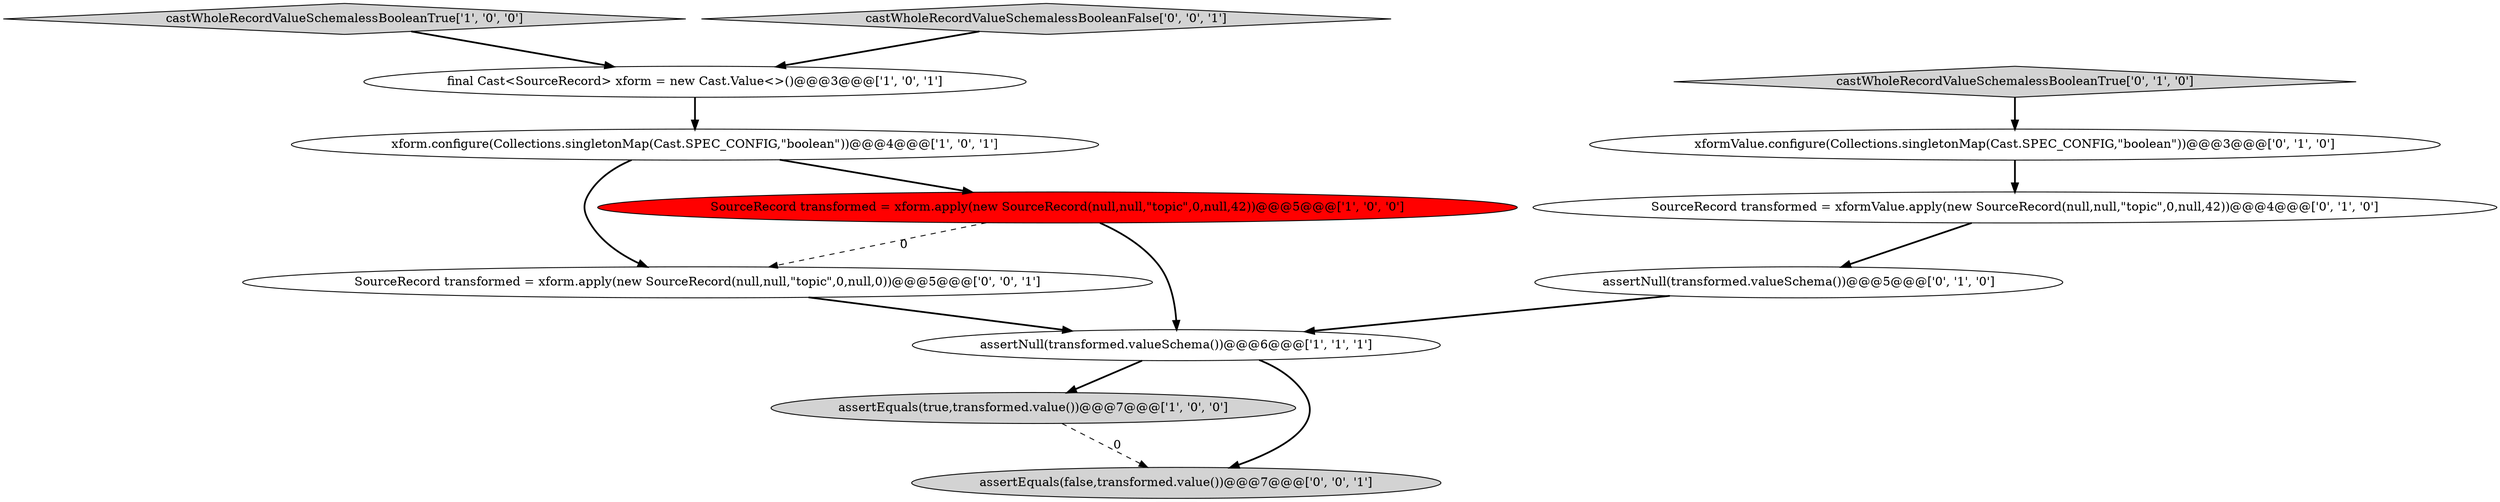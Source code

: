 digraph {
8 [style = filled, label = "assertNull(transformed.valueSchema())@@@5@@@['0', '1', '0']", fillcolor = white, shape = ellipse image = "AAA0AAABBB2BBB"];
1 [style = filled, label = "final Cast<SourceRecord> xform = new Cast.Value<>()@@@3@@@['1', '0', '1']", fillcolor = white, shape = ellipse image = "AAA0AAABBB1BBB"];
6 [style = filled, label = "xformValue.configure(Collections.singletonMap(Cast.SPEC_CONFIG,\"boolean\"))@@@3@@@['0', '1', '0']", fillcolor = white, shape = ellipse image = "AAA0AAABBB2BBB"];
9 [style = filled, label = "castWholeRecordValueSchemalessBooleanTrue['0', '1', '0']", fillcolor = lightgray, shape = diamond image = "AAA0AAABBB2BBB"];
7 [style = filled, label = "SourceRecord transformed = xformValue.apply(new SourceRecord(null,null,\"topic\",0,null,42))@@@4@@@['0', '1', '0']", fillcolor = white, shape = ellipse image = "AAA0AAABBB2BBB"];
5 [style = filled, label = "assertEquals(true,transformed.value())@@@7@@@['1', '0', '0']", fillcolor = lightgray, shape = ellipse image = "AAA0AAABBB1BBB"];
3 [style = filled, label = "castWholeRecordValueSchemalessBooleanTrue['1', '0', '0']", fillcolor = lightgray, shape = diamond image = "AAA0AAABBB1BBB"];
12 [style = filled, label = "castWholeRecordValueSchemalessBooleanFalse['0', '0', '1']", fillcolor = lightgray, shape = diamond image = "AAA0AAABBB3BBB"];
0 [style = filled, label = "SourceRecord transformed = xform.apply(new SourceRecord(null,null,\"topic\",0,null,42))@@@5@@@['1', '0', '0']", fillcolor = red, shape = ellipse image = "AAA1AAABBB1BBB"];
10 [style = filled, label = "assertEquals(false,transformed.value())@@@7@@@['0', '0', '1']", fillcolor = lightgray, shape = ellipse image = "AAA0AAABBB3BBB"];
11 [style = filled, label = "SourceRecord transformed = xform.apply(new SourceRecord(null,null,\"topic\",0,null,0))@@@5@@@['0', '0', '1']", fillcolor = white, shape = ellipse image = "AAA0AAABBB3BBB"];
4 [style = filled, label = "assertNull(transformed.valueSchema())@@@6@@@['1', '1', '1']", fillcolor = white, shape = ellipse image = "AAA0AAABBB1BBB"];
2 [style = filled, label = "xform.configure(Collections.singletonMap(Cast.SPEC_CONFIG,\"boolean\"))@@@4@@@['1', '0', '1']", fillcolor = white, shape = ellipse image = "AAA0AAABBB1BBB"];
4->10 [style = bold, label=""];
1->2 [style = bold, label=""];
2->0 [style = bold, label=""];
0->11 [style = dashed, label="0"];
8->4 [style = bold, label=""];
6->7 [style = bold, label=""];
3->1 [style = bold, label=""];
5->10 [style = dashed, label="0"];
7->8 [style = bold, label=""];
0->4 [style = bold, label=""];
12->1 [style = bold, label=""];
4->5 [style = bold, label=""];
2->11 [style = bold, label=""];
9->6 [style = bold, label=""];
11->4 [style = bold, label=""];
}
